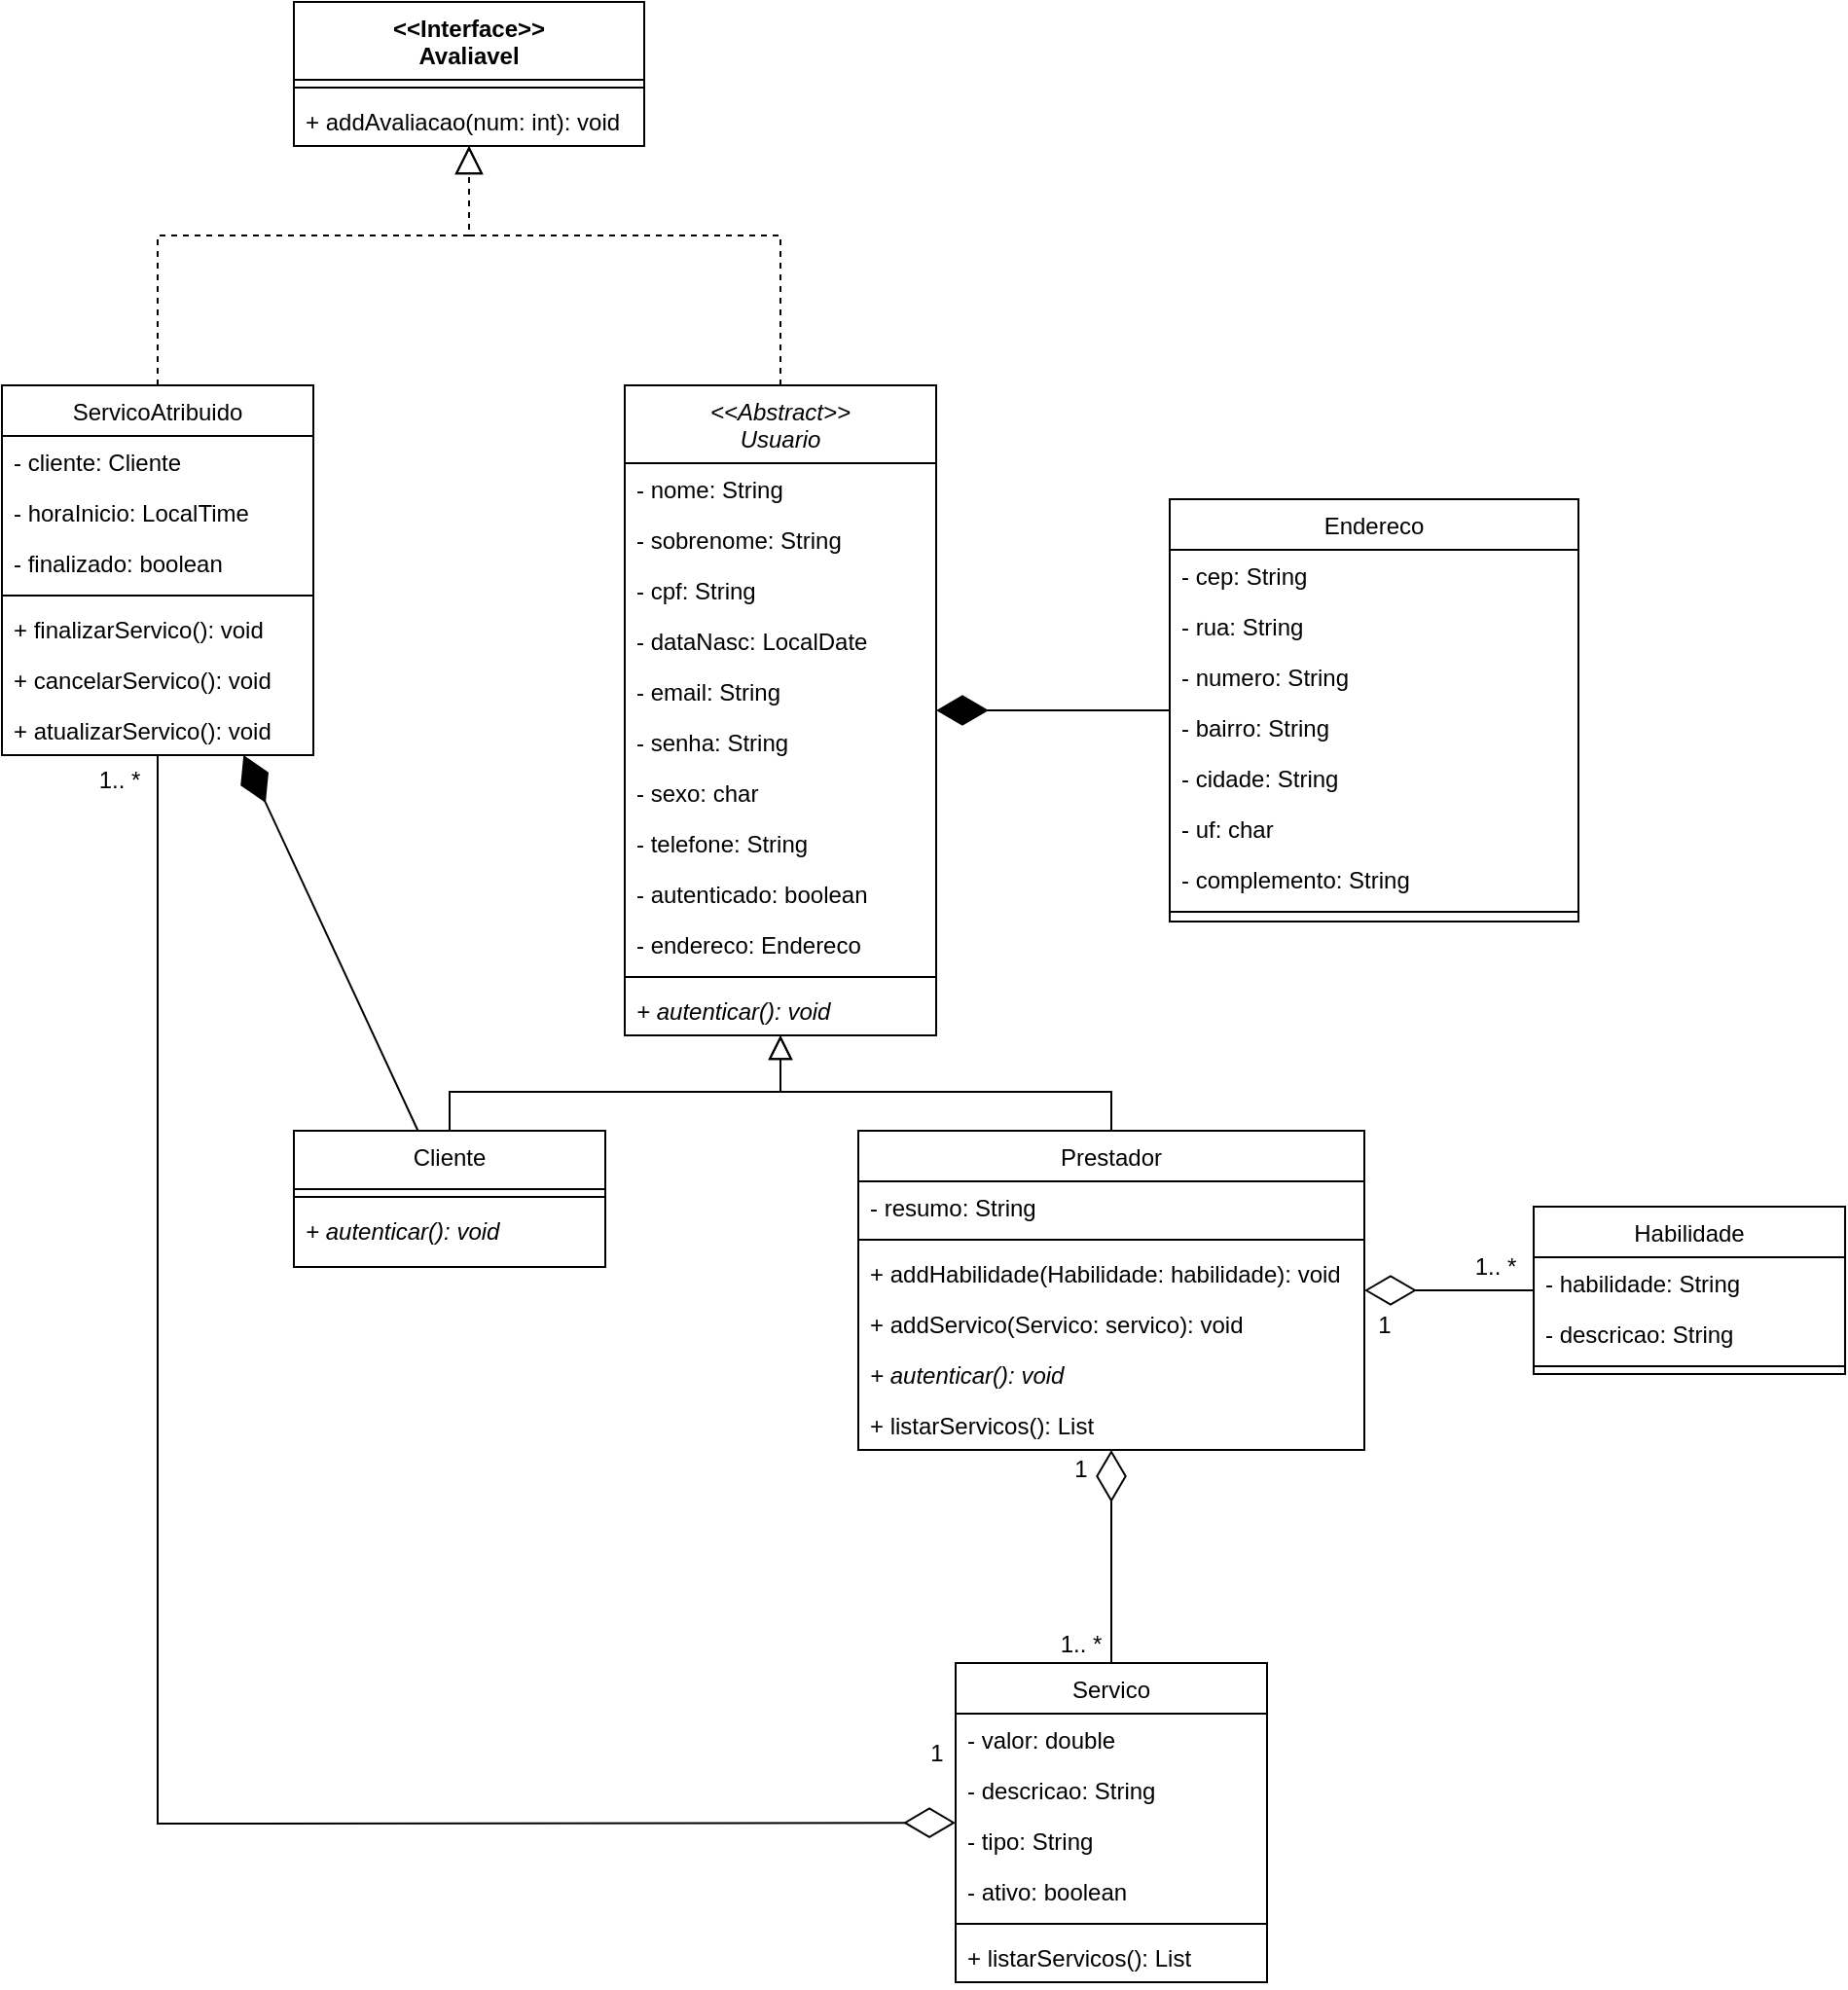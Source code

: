 <mxfile version="15.8.4" type="device"><diagram id="C5RBs43oDa-KdzZeNtuy" name="Page-1"><mxGraphModel dx="1508" dy="963" grid="1" gridSize="10" guides="1" tooltips="1" connect="1" arrows="1" fold="1" page="0" pageScale="1" pageWidth="827" pageHeight="1169" math="0" shadow="0"><root><mxCell id="WIyWlLk6GJQsqaUBKTNV-0"/><mxCell id="WIyWlLk6GJQsqaUBKTNV-1" parent="WIyWlLk6GJQsqaUBKTNV-0"/><mxCell id="zkfFHV4jXpPFQw0GAbJ--0" value="&lt;&lt;Abstract&gt;&gt;&#10;Usuario" style="swimlane;fontStyle=2;align=center;verticalAlign=top;childLayout=stackLayout;horizontal=1;startSize=40;horizontalStack=0;resizeParent=1;resizeLast=0;collapsible=1;marginBottom=0;rounded=0;shadow=0;strokeWidth=1;" parent="WIyWlLk6GJQsqaUBKTNV-1" vertex="1"><mxGeometry x="200" y="-103" width="160" height="334" as="geometry"><mxRectangle x="230" y="140" width="160" height="26" as="alternateBounds"/></mxGeometry></mxCell><mxCell id="zkfFHV4jXpPFQw0GAbJ--1" value="- nome: String" style="text;align=left;verticalAlign=top;spacingLeft=4;spacingRight=4;overflow=hidden;rotatable=0;points=[[0,0.5],[1,0.5]];portConstraint=eastwest;" parent="zkfFHV4jXpPFQw0GAbJ--0" vertex="1"><mxGeometry y="40" width="160" height="26" as="geometry"/></mxCell><mxCell id="zkfFHV4jXpPFQw0GAbJ--2" value="- sobrenome: String" style="text;align=left;verticalAlign=top;spacingLeft=4;spacingRight=4;overflow=hidden;rotatable=0;points=[[0,0.5],[1,0.5]];portConstraint=eastwest;rounded=0;shadow=0;html=0;" parent="zkfFHV4jXpPFQw0GAbJ--0" vertex="1"><mxGeometry y="66" width="160" height="26" as="geometry"/></mxCell><mxCell id="zkfFHV4jXpPFQw0GAbJ--3" value="- cpf: String" style="text;align=left;verticalAlign=top;spacingLeft=4;spacingRight=4;overflow=hidden;rotatable=0;points=[[0,0.5],[1,0.5]];portConstraint=eastwest;rounded=0;shadow=0;html=0;" parent="zkfFHV4jXpPFQw0GAbJ--0" vertex="1"><mxGeometry y="92" width="160" height="26" as="geometry"/></mxCell><mxCell id="D8WixACL9fSEaVHudQqP-8" value="- dataNasc: LocalDate" style="text;align=left;verticalAlign=top;spacingLeft=4;spacingRight=4;overflow=hidden;rotatable=0;points=[[0,0.5],[1,0.5]];portConstraint=eastwest;rounded=0;shadow=0;html=0;" parent="zkfFHV4jXpPFQw0GAbJ--0" vertex="1"><mxGeometry y="118" width="160" height="26" as="geometry"/></mxCell><mxCell id="D8WixACL9fSEaVHudQqP-5" value="- email: String" style="text;align=left;verticalAlign=top;spacingLeft=4;spacingRight=4;overflow=hidden;rotatable=0;points=[[0,0.5],[1,0.5]];portConstraint=eastwest;rounded=0;shadow=0;html=0;" parent="zkfFHV4jXpPFQw0GAbJ--0" vertex="1"><mxGeometry y="144" width="160" height="26" as="geometry"/></mxCell><mxCell id="D8WixACL9fSEaVHudQqP-6" value="- senha: String" style="text;align=left;verticalAlign=top;spacingLeft=4;spacingRight=4;overflow=hidden;rotatable=0;points=[[0,0.5],[1,0.5]];portConstraint=eastwest;rounded=0;shadow=0;html=0;" parent="zkfFHV4jXpPFQw0GAbJ--0" vertex="1"><mxGeometry y="170" width="160" height="26" as="geometry"/></mxCell><mxCell id="D8WixACL9fSEaVHudQqP-7" value="- sexo: char" style="text;align=left;verticalAlign=top;spacingLeft=4;spacingRight=4;overflow=hidden;rotatable=0;points=[[0,0.5],[1,0.5]];portConstraint=eastwest;rounded=0;shadow=0;html=0;" parent="zkfFHV4jXpPFQw0GAbJ--0" vertex="1"><mxGeometry y="196" width="160" height="26" as="geometry"/></mxCell><mxCell id="D8WixACL9fSEaVHudQqP-4" value="- telefone: String" style="text;align=left;verticalAlign=top;spacingLeft=4;spacingRight=4;overflow=hidden;rotatable=0;points=[[0,0.5],[1,0.5]];portConstraint=eastwest;rounded=0;shadow=0;html=0;" parent="zkfFHV4jXpPFQw0GAbJ--0" vertex="1"><mxGeometry y="222" width="160" height="26" as="geometry"/></mxCell><mxCell id="dWXw0dy_GpNB4aG-Jk_U-0" value="- autenticado: boolean" style="text;align=left;verticalAlign=top;spacingLeft=4;spacingRight=4;overflow=hidden;rotatable=0;points=[[0,0.5],[1,0.5]];portConstraint=eastwest;rounded=0;shadow=0;html=0;" parent="zkfFHV4jXpPFQw0GAbJ--0" vertex="1"><mxGeometry y="248" width="160" height="26" as="geometry"/></mxCell><mxCell id="D8WixACL9fSEaVHudQqP-12" value="- endereco: Endereco" style="text;align=left;verticalAlign=top;spacingLeft=4;spacingRight=4;overflow=hidden;rotatable=0;points=[[0,0.5],[1,0.5]];portConstraint=eastwest;rounded=0;shadow=0;html=0;" parent="zkfFHV4jXpPFQw0GAbJ--0" vertex="1"><mxGeometry y="274" width="160" height="26" as="geometry"/></mxCell><mxCell id="zkfFHV4jXpPFQw0GAbJ--4" value="" style="line;html=1;strokeWidth=1;align=left;verticalAlign=middle;spacingTop=-1;spacingLeft=3;spacingRight=3;rotatable=0;labelPosition=right;points=[];portConstraint=eastwest;" parent="zkfFHV4jXpPFQw0GAbJ--0" vertex="1"><mxGeometry y="300" width="160" height="8" as="geometry"/></mxCell><mxCell id="VQRVEhtyrzhf-ed0YvSU-0" value="+ autenticar(): void" style="text;align=left;verticalAlign=top;spacingLeft=4;spacingRight=4;overflow=hidden;rotatable=0;points=[[0,0.5],[1,0.5]];portConstraint=eastwest;rounded=0;shadow=0;html=0;fontStyle=2" parent="zkfFHV4jXpPFQw0GAbJ--0" vertex="1"><mxGeometry y="308" width="160" height="26" as="geometry"/></mxCell><mxCell id="zkfFHV4jXpPFQw0GAbJ--6" value="Cliente" style="swimlane;fontStyle=0;align=center;verticalAlign=top;childLayout=stackLayout;horizontal=1;startSize=30;horizontalStack=0;resizeParent=1;resizeLast=0;collapsible=1;marginBottom=0;rounded=0;shadow=0;strokeWidth=1;" parent="WIyWlLk6GJQsqaUBKTNV-1" vertex="1"><mxGeometry x="30" y="280" width="160" height="70" as="geometry"><mxRectangle x="130" y="380" width="160" height="26" as="alternateBounds"/></mxGeometry></mxCell><mxCell id="zkfFHV4jXpPFQw0GAbJ--9" value="" style="line;html=1;strokeWidth=1;align=left;verticalAlign=middle;spacingTop=-1;spacingLeft=3;spacingRight=3;rotatable=0;labelPosition=right;points=[];portConstraint=eastwest;" parent="zkfFHV4jXpPFQw0GAbJ--6" vertex="1"><mxGeometry y="30" width="160" height="8" as="geometry"/></mxCell><mxCell id="VQRVEhtyrzhf-ed0YvSU-1" value="+ autenticar(): void" style="text;align=left;verticalAlign=top;spacingLeft=4;spacingRight=4;overflow=hidden;rotatable=0;points=[[0,0.5],[1,0.5]];portConstraint=eastwest;rounded=0;shadow=0;html=0;fontStyle=2" parent="zkfFHV4jXpPFQw0GAbJ--6" vertex="1"><mxGeometry y="38" width="160" height="26" as="geometry"/></mxCell><mxCell id="zkfFHV4jXpPFQw0GAbJ--12" value="" style="endArrow=block;endSize=10;endFill=0;shadow=0;strokeWidth=1;rounded=0;edgeStyle=elbowEdgeStyle;elbow=vertical;entryX=0.5;entryY=1;entryDx=0;entryDy=0;exitX=0.5;exitY=0;exitDx=0;exitDy=0;" parent="WIyWlLk6GJQsqaUBKTNV-1" source="zkfFHV4jXpPFQw0GAbJ--6" target="zkfFHV4jXpPFQw0GAbJ--0" edge="1"><mxGeometry width="160" relative="1" as="geometry"><mxPoint x="200" y="203" as="sourcePoint"/><mxPoint x="200" y="203" as="targetPoint"/><Array as="points"><mxPoint x="270" y="260"/><mxPoint x="390" y="320"/><mxPoint x="380" y="300"/></Array></mxGeometry></mxCell><mxCell id="zkfFHV4jXpPFQw0GAbJ--13" value="Prestador" style="swimlane;fontStyle=0;align=center;verticalAlign=top;childLayout=stackLayout;horizontal=1;startSize=26;horizontalStack=0;resizeParent=1;resizeLast=0;collapsible=1;marginBottom=0;rounded=0;shadow=0;strokeWidth=1;" parent="WIyWlLk6GJQsqaUBKTNV-1" vertex="1"><mxGeometry x="320" y="280" width="260" height="164" as="geometry"><mxRectangle x="340" y="380" width="170" height="26" as="alternateBounds"/></mxGeometry></mxCell><mxCell id="zkfFHV4jXpPFQw0GAbJ--14" value="- resumo: String" style="text;align=left;verticalAlign=top;spacingLeft=4;spacingRight=4;overflow=hidden;rotatable=0;points=[[0,0.5],[1,0.5]];portConstraint=eastwest;" parent="zkfFHV4jXpPFQw0GAbJ--13" vertex="1"><mxGeometry y="26" width="260" height="26" as="geometry"/></mxCell><mxCell id="zkfFHV4jXpPFQw0GAbJ--15" value="" style="line;html=1;strokeWidth=1;align=left;verticalAlign=middle;spacingTop=-1;spacingLeft=3;spacingRight=3;rotatable=0;labelPosition=right;points=[];portConstraint=eastwest;" parent="zkfFHV4jXpPFQw0GAbJ--13" vertex="1"><mxGeometry y="52" width="260" height="8" as="geometry"/></mxCell><mxCell id="D8WixACL9fSEaVHudQqP-20" value="+ addHabilidade(Habilidade: habilidade): void" style="text;align=left;verticalAlign=top;spacingLeft=4;spacingRight=4;overflow=hidden;rotatable=0;points=[[0,0.5],[1,0.5]];portConstraint=eastwest;" parent="zkfFHV4jXpPFQw0GAbJ--13" vertex="1"><mxGeometry y="60" width="260" height="26" as="geometry"/></mxCell><mxCell id="D8WixACL9fSEaVHudQqP-21" value="+ addServico(Servico: servico): void" style="text;align=left;verticalAlign=top;spacingLeft=4;spacingRight=4;overflow=hidden;rotatable=0;points=[[0,0.5],[1,0.5]];portConstraint=eastwest;" parent="zkfFHV4jXpPFQw0GAbJ--13" vertex="1"><mxGeometry y="86" width="260" height="26" as="geometry"/></mxCell><mxCell id="VQRVEhtyrzhf-ed0YvSU-2" value="+ autenticar(): void" style="text;align=left;verticalAlign=top;spacingLeft=4;spacingRight=4;overflow=hidden;rotatable=0;points=[[0,0.5],[1,0.5]];portConstraint=eastwest;rounded=0;shadow=0;html=0;fontStyle=2" parent="zkfFHV4jXpPFQw0GAbJ--13" vertex="1"><mxGeometry y="112" width="260" height="26" as="geometry"/></mxCell><mxCell id="zkfFHV4jXpPFQw0GAbJ--10" value="+ listarServicos(): List" style="text;align=left;verticalAlign=top;spacingLeft=4;spacingRight=4;overflow=hidden;rotatable=0;points=[[0,0.5],[1,0.5]];portConstraint=eastwest;fontStyle=0" parent="zkfFHV4jXpPFQw0GAbJ--13" vertex="1"><mxGeometry y="138" width="260" height="26" as="geometry"/></mxCell><mxCell id="zkfFHV4jXpPFQw0GAbJ--16" value="" style="endArrow=block;endSize=10;endFill=0;shadow=0;strokeWidth=1;rounded=0;edgeStyle=elbowEdgeStyle;elbow=vertical;entryX=0.5;entryY=1;entryDx=0;entryDy=0;" parent="WIyWlLk6GJQsqaUBKTNV-1" source="zkfFHV4jXpPFQw0GAbJ--13" target="zkfFHV4jXpPFQw0GAbJ--0" edge="1"><mxGeometry width="160" relative="1" as="geometry"><mxPoint x="210" y="373" as="sourcePoint"/><mxPoint x="310" y="271" as="targetPoint"/><Array as="points"><mxPoint x="310" y="260"/><mxPoint x="400" y="320"/><mxPoint x="470" y="300"/></Array></mxGeometry></mxCell><mxCell id="zkfFHV4jXpPFQw0GAbJ--17" value="Endereco" style="swimlane;fontStyle=0;align=center;verticalAlign=top;childLayout=stackLayout;horizontal=1;startSize=26;horizontalStack=0;resizeParent=1;resizeLast=0;collapsible=1;marginBottom=0;rounded=0;shadow=0;strokeWidth=1;" parent="WIyWlLk6GJQsqaUBKTNV-1" vertex="1"><mxGeometry x="480" y="-44.5" width="210" height="217" as="geometry"><mxRectangle x="550" y="140" width="160" height="26" as="alternateBounds"/></mxGeometry></mxCell><mxCell id="zkfFHV4jXpPFQw0GAbJ--18" value="- cep: String" style="text;align=left;verticalAlign=top;spacingLeft=4;spacingRight=4;overflow=hidden;rotatable=0;points=[[0,0.5],[1,0.5]];portConstraint=eastwest;" parent="zkfFHV4jXpPFQw0GAbJ--17" vertex="1"><mxGeometry y="26" width="210" height="26" as="geometry"/></mxCell><mxCell id="zkfFHV4jXpPFQw0GAbJ--19" value="- rua: String" style="text;align=left;verticalAlign=top;spacingLeft=4;spacingRight=4;overflow=hidden;rotatable=0;points=[[0,0.5],[1,0.5]];portConstraint=eastwest;rounded=0;shadow=0;html=0;" parent="zkfFHV4jXpPFQw0GAbJ--17" vertex="1"><mxGeometry y="52" width="210" height="26" as="geometry"/></mxCell><mxCell id="zkfFHV4jXpPFQw0GAbJ--20" value="- numero: String" style="text;align=left;verticalAlign=top;spacingLeft=4;spacingRight=4;overflow=hidden;rotatable=0;points=[[0,0.5],[1,0.5]];portConstraint=eastwest;rounded=0;shadow=0;html=0;" parent="zkfFHV4jXpPFQw0GAbJ--17" vertex="1"><mxGeometry y="78" width="210" height="26" as="geometry"/></mxCell><mxCell id="zkfFHV4jXpPFQw0GAbJ--21" value="- bairro: String" style="text;align=left;verticalAlign=top;spacingLeft=4;spacingRight=4;overflow=hidden;rotatable=0;points=[[0,0.5],[1,0.5]];portConstraint=eastwest;rounded=0;shadow=0;html=0;" parent="zkfFHV4jXpPFQw0GAbJ--17" vertex="1"><mxGeometry y="104" width="210" height="26" as="geometry"/></mxCell><mxCell id="zkfFHV4jXpPFQw0GAbJ--22" value="- cidade: String" style="text;align=left;verticalAlign=top;spacingLeft=4;spacingRight=4;overflow=hidden;rotatable=0;points=[[0,0.5],[1,0.5]];portConstraint=eastwest;rounded=0;shadow=0;html=0;" parent="zkfFHV4jXpPFQw0GAbJ--17" vertex="1"><mxGeometry y="130" width="210" height="26" as="geometry"/></mxCell><mxCell id="D8WixACL9fSEaVHudQqP-10" value="- uf: char" style="text;align=left;verticalAlign=top;spacingLeft=4;spacingRight=4;overflow=hidden;rotatable=0;points=[[0,0.5],[1,0.5]];portConstraint=eastwest;rounded=0;shadow=0;html=0;" parent="zkfFHV4jXpPFQw0GAbJ--17" vertex="1"><mxGeometry y="156" width="210" height="26" as="geometry"/></mxCell><mxCell id="D8WixACL9fSEaVHudQqP-9" value="- complemento: String" style="text;align=left;verticalAlign=top;spacingLeft=4;spacingRight=4;overflow=hidden;rotatable=0;points=[[0,0.5],[1,0.5]];portConstraint=eastwest;rounded=0;shadow=0;html=0;" parent="zkfFHV4jXpPFQw0GAbJ--17" vertex="1"><mxGeometry y="182" width="210" height="26" as="geometry"/></mxCell><mxCell id="zkfFHV4jXpPFQw0GAbJ--23" value="" style="line;html=1;strokeWidth=1;align=left;verticalAlign=middle;spacingTop=-1;spacingLeft=3;spacingRight=3;rotatable=0;labelPosition=right;points=[];portConstraint=eastwest;" parent="zkfFHV4jXpPFQw0GAbJ--17" vertex="1"><mxGeometry y="208" width="210" height="8" as="geometry"/></mxCell><mxCell id="D8WixACL9fSEaVHudQqP-0" value="Habilidade&#10;" style="swimlane;fontStyle=0;align=center;verticalAlign=top;childLayout=stackLayout;horizontal=1;startSize=26;horizontalStack=0;resizeParent=1;resizeLast=0;collapsible=1;marginBottom=0;rounded=0;shadow=0;strokeWidth=1;" parent="WIyWlLk6GJQsqaUBKTNV-1" vertex="1"><mxGeometry x="667" y="319" width="160" height="86" as="geometry"><mxRectangle x="340" y="380" width="170" height="26" as="alternateBounds"/></mxGeometry></mxCell><mxCell id="D8WixACL9fSEaVHudQqP-1" value="- habilidade: String" style="text;align=left;verticalAlign=top;spacingLeft=4;spacingRight=4;overflow=hidden;rotatable=0;points=[[0,0.5],[1,0.5]];portConstraint=eastwest;" parent="D8WixACL9fSEaVHudQqP-0" vertex="1"><mxGeometry y="26" width="160" height="26" as="geometry"/></mxCell><mxCell id="D8WixACL9fSEaVHudQqP-13" value="- descricao: String" style="text;align=left;verticalAlign=top;spacingLeft=4;spacingRight=4;overflow=hidden;rotatable=0;points=[[0,0.5],[1,0.5]];portConstraint=eastwest;" parent="D8WixACL9fSEaVHudQqP-0" vertex="1"><mxGeometry y="52" width="160" height="26" as="geometry"/></mxCell><mxCell id="D8WixACL9fSEaVHudQqP-2" value="" style="line;html=1;strokeWidth=1;align=left;verticalAlign=middle;spacingTop=-1;spacingLeft=3;spacingRight=3;rotatable=0;labelPosition=right;points=[];portConstraint=eastwest;" parent="D8WixACL9fSEaVHudQqP-0" vertex="1"><mxGeometry y="78" width="160" height="8" as="geometry"/></mxCell><mxCell id="D8WixACL9fSEaVHudQqP-3" value="" style="endArrow=diamondThin;endFill=0;endSize=24;html=1;rounded=0;" parent="WIyWlLk6GJQsqaUBKTNV-1" source="D8WixACL9fSEaVHudQqP-0" target="zkfFHV4jXpPFQw0GAbJ--13" edge="1"><mxGeometry width="160" relative="1" as="geometry"><mxPoint x="340" y="360" as="sourcePoint"/><mxPoint x="500" y="360" as="targetPoint"/></mxGeometry></mxCell><mxCell id="D8WixACL9fSEaVHudQqP-11" value="" style="endArrow=diamondThin;endFill=1;endSize=24;html=1;rounded=0;" parent="WIyWlLk6GJQsqaUBKTNV-1" source="zkfFHV4jXpPFQw0GAbJ--17" target="zkfFHV4jXpPFQw0GAbJ--0" edge="1"><mxGeometry width="160" relative="1" as="geometry"><mxPoint x="520" y="160" as="sourcePoint"/><mxPoint x="680" y="160" as="targetPoint"/><Array as="points"><mxPoint x="460" y="64"/></Array></mxGeometry></mxCell><mxCell id="D8WixACL9fSEaVHudQqP-15" value="Servico" style="swimlane;fontStyle=0;align=center;verticalAlign=top;childLayout=stackLayout;horizontal=1;startSize=26;horizontalStack=0;resizeParent=1;resizeLast=0;collapsible=1;marginBottom=0;rounded=0;shadow=0;strokeWidth=1;" parent="WIyWlLk6GJQsqaUBKTNV-1" vertex="1"><mxGeometry x="370" y="553.5" width="160" height="164" as="geometry"><mxRectangle x="340" y="380" width="170" height="26" as="alternateBounds"/></mxGeometry></mxCell><mxCell id="D8WixACL9fSEaVHudQqP-16" value="- valor: double" style="text;align=left;verticalAlign=top;spacingLeft=4;spacingRight=4;overflow=hidden;rotatable=0;points=[[0,0.5],[1,0.5]];portConstraint=eastwest;" parent="D8WixACL9fSEaVHudQqP-15" vertex="1"><mxGeometry y="26" width="160" height="26" as="geometry"/></mxCell><mxCell id="D8WixACL9fSEaVHudQqP-17" value="- descricao: String" style="text;align=left;verticalAlign=top;spacingLeft=4;spacingRight=4;overflow=hidden;rotatable=0;points=[[0,0.5],[1,0.5]];portConstraint=eastwest;" parent="D8WixACL9fSEaVHudQqP-15" vertex="1"><mxGeometry y="52" width="160" height="26" as="geometry"/></mxCell><mxCell id="D8WixACL9fSEaVHudQqP-26" value="- tipo: String" style="text;align=left;verticalAlign=top;spacingLeft=4;spacingRight=4;overflow=hidden;rotatable=0;points=[[0,0.5],[1,0.5]];portConstraint=eastwest;" parent="D8WixACL9fSEaVHudQqP-15" vertex="1"><mxGeometry y="78" width="160" height="26" as="geometry"/></mxCell><mxCell id="hD7npg4LWTfFkysgxSxe-1" value="- ativo: boolean" style="text;align=left;verticalAlign=top;spacingLeft=4;spacingRight=4;overflow=hidden;rotatable=0;points=[[0,0.5],[1,0.5]];portConstraint=eastwest;" parent="D8WixACL9fSEaVHudQqP-15" vertex="1"><mxGeometry y="104" width="160" height="26" as="geometry"/></mxCell><mxCell id="D8WixACL9fSEaVHudQqP-18" value="" style="line;html=1;strokeWidth=1;align=left;verticalAlign=middle;spacingTop=-1;spacingLeft=3;spacingRight=3;rotatable=0;labelPosition=right;points=[];portConstraint=eastwest;" parent="D8WixACL9fSEaVHudQqP-15" vertex="1"><mxGeometry y="130" width="160" height="8" as="geometry"/></mxCell><mxCell id="D2otkqi-k76KAW8nr6D6-4" value="+ listarServicos(): List" style="text;align=left;verticalAlign=top;spacingLeft=4;spacingRight=4;overflow=hidden;rotatable=0;points=[[0,0.5],[1,0.5]];portConstraint=eastwest;fontStyle=0" parent="D8WixACL9fSEaVHudQqP-15" vertex="1"><mxGeometry y="138" width="160" height="26" as="geometry"/></mxCell><mxCell id="D8WixACL9fSEaVHudQqP-19" value="" style="endArrow=diamondThin;endFill=0;endSize=24;html=1;rounded=0;" parent="WIyWlLk6GJQsqaUBKTNV-1" source="D8WixACL9fSEaVHudQqP-15" target="zkfFHV4jXpPFQw0GAbJ--13" edge="1"><mxGeometry width="160" relative="1" as="geometry"><mxPoint x="400" y="490" as="sourcePoint"/><mxPoint x="420" y="456" as="targetPoint"/><Array as="points"/></mxGeometry></mxCell><mxCell id="D8WixACL9fSEaVHudQqP-27" value="1.. *" style="text;html=1;align=center;verticalAlign=middle;resizable=0;points=[];autosize=1;strokeColor=none;fillColor=none;" parent="WIyWlLk6GJQsqaUBKTNV-1" vertex="1"><mxGeometry x="414" y="533.5" width="40" height="20" as="geometry"/></mxCell><mxCell id="D8WixACL9fSEaVHudQqP-28" value="1" style="text;html=1;align=center;verticalAlign=middle;resizable=0;points=[];autosize=1;strokeColor=none;fillColor=none;" parent="WIyWlLk6GJQsqaUBKTNV-1" vertex="1"><mxGeometry x="424" y="444" width="20" height="20" as="geometry"/></mxCell><mxCell id="D8WixACL9fSEaVHudQqP-29" value="1.. *" style="text;html=1;align=center;verticalAlign=middle;resizable=0;points=[];autosize=1;strokeColor=none;fillColor=none;" parent="WIyWlLk6GJQsqaUBKTNV-1" vertex="1"><mxGeometry x="627" y="340" width="40" height="20" as="geometry"/></mxCell><mxCell id="D8WixACL9fSEaVHudQqP-30" value="1" style="text;html=1;align=center;verticalAlign=middle;resizable=0;points=[];autosize=1;strokeColor=none;fillColor=none;" parent="WIyWlLk6GJQsqaUBKTNV-1" vertex="1"><mxGeometry x="580" y="370" width="20" height="20" as="geometry"/></mxCell><mxCell id="dWXw0dy_GpNB4aG-Jk_U-1" value="ServicoAtribuido" style="swimlane;fontStyle=0;align=center;verticalAlign=top;childLayout=stackLayout;horizontal=1;startSize=26;horizontalStack=0;resizeParent=1;resizeLast=0;collapsible=1;marginBottom=0;rounded=0;shadow=0;strokeWidth=1;" parent="WIyWlLk6GJQsqaUBKTNV-1" vertex="1"><mxGeometry x="-120" y="-103" width="160" height="190" as="geometry"><mxRectangle x="340" y="380" width="170" height="26" as="alternateBounds"/></mxGeometry></mxCell><mxCell id="dWXw0dy_GpNB4aG-Jk_U-8" value="- cliente: Cliente" style="text;align=left;verticalAlign=top;spacingLeft=4;spacingRight=4;overflow=hidden;rotatable=0;points=[[0,0.5],[1,0.5]];portConstraint=eastwest;" parent="dWXw0dy_GpNB4aG-Jk_U-1" vertex="1"><mxGeometry y="26" width="160" height="26" as="geometry"/></mxCell><mxCell id="dWXw0dy_GpNB4aG-Jk_U-13" value="- horaInicio: LocalTime" style="text;align=left;verticalAlign=top;spacingLeft=4;spacingRight=4;overflow=hidden;rotatable=0;points=[[0,0.5],[1,0.5]];portConstraint=eastwest;" parent="dWXw0dy_GpNB4aG-Jk_U-1" vertex="1"><mxGeometry y="52" width="160" height="26" as="geometry"/></mxCell><mxCell id="dWXw0dy_GpNB4aG-Jk_U-5" value="- finalizado: boolean" style="text;align=left;verticalAlign=top;spacingLeft=4;spacingRight=4;overflow=hidden;rotatable=0;points=[[0,0.5],[1,0.5]];portConstraint=eastwest;" parent="dWXw0dy_GpNB4aG-Jk_U-1" vertex="1"><mxGeometry y="78" width="160" height="26" as="geometry"/></mxCell><mxCell id="dWXw0dy_GpNB4aG-Jk_U-6" value="" style="line;html=1;strokeWidth=1;align=left;verticalAlign=middle;spacingTop=-1;spacingLeft=3;spacingRight=3;rotatable=0;labelPosition=right;points=[];portConstraint=eastwest;" parent="dWXw0dy_GpNB4aG-Jk_U-1" vertex="1"><mxGeometry y="104" width="160" height="8" as="geometry"/></mxCell><mxCell id="hD7npg4LWTfFkysgxSxe-2" value="+ finalizarServico(): void" style="text;align=left;verticalAlign=top;spacingLeft=4;spacingRight=4;overflow=hidden;rotatable=0;points=[[0,0.5],[1,0.5]];portConstraint=eastwest;fontStyle=0" parent="dWXw0dy_GpNB4aG-Jk_U-1" vertex="1"><mxGeometry y="112" width="160" height="26" as="geometry"/></mxCell><mxCell id="dWXw0dy_GpNB4aG-Jk_U-12" value="+ cancelarServico(): void" style="text;align=left;verticalAlign=top;spacingLeft=4;spacingRight=4;overflow=hidden;rotatable=0;points=[[0,0.5],[1,0.5]];portConstraint=eastwest;fontStyle=0" parent="dWXw0dy_GpNB4aG-Jk_U-1" vertex="1"><mxGeometry y="138" width="160" height="26" as="geometry"/></mxCell><mxCell id="dWXw0dy_GpNB4aG-Jk_U-10" value="+ atualizarServico(): void" style="text;align=left;verticalAlign=top;spacingLeft=4;spacingRight=4;overflow=hidden;rotatable=0;points=[[0,0.5],[1,0.5]];portConstraint=eastwest;fontStyle=0" parent="dWXw0dy_GpNB4aG-Jk_U-1" vertex="1"><mxGeometry y="164" width="160" height="26" as="geometry"/></mxCell><mxCell id="D2otkqi-k76KAW8nr6D6-0" value="" style="endArrow=diamondThin;endFill=0;endSize=24;html=1;rounded=0;" parent="WIyWlLk6GJQsqaUBKTNV-1" source="dWXw0dy_GpNB4aG-Jk_U-1" target="D8WixACL9fSEaVHudQqP-15" edge="1"><mxGeometry width="160" relative="1" as="geometry"><mxPoint x="430" y="590" as="sourcePoint"/><mxPoint x="590" y="590" as="targetPoint"/><Array as="points"><mxPoint x="-40" y="636"/></Array></mxGeometry></mxCell><mxCell id="D2otkqi-k76KAW8nr6D6-1" value="1" style="text;html=1;align=center;verticalAlign=middle;resizable=0;points=[];autosize=1;strokeColor=none;fillColor=none;" parent="WIyWlLk6GJQsqaUBKTNV-1" vertex="1"><mxGeometry x="350" y="590" width="20" height="20" as="geometry"/></mxCell><mxCell id="D2otkqi-k76KAW8nr6D6-2" value="1.. *" style="text;html=1;align=center;verticalAlign=middle;resizable=0;points=[];autosize=1;strokeColor=none;fillColor=none;" parent="WIyWlLk6GJQsqaUBKTNV-1" vertex="1"><mxGeometry x="-80" y="90" width="40" height="20" as="geometry"/></mxCell><mxCell id="QJq_XfztTQXXngEvOtXv-0" value="&lt;&lt;Interface&gt;&gt;&#10;Avaliavel" style="swimlane;fontStyle=1;align=center;verticalAlign=top;childLayout=stackLayout;horizontal=1;startSize=40;horizontalStack=0;resizeParent=1;resizeParentMax=0;resizeLast=0;collapsible=1;marginBottom=0;" vertex="1" parent="WIyWlLk6GJQsqaUBKTNV-1"><mxGeometry x="30" y="-300" width="180" height="74" as="geometry"/></mxCell><mxCell id="QJq_XfztTQXXngEvOtXv-2" value="" style="line;strokeWidth=1;fillColor=none;align=left;verticalAlign=middle;spacingTop=-1;spacingLeft=3;spacingRight=3;rotatable=0;labelPosition=right;points=[];portConstraint=eastwest;" vertex="1" parent="QJq_XfztTQXXngEvOtXv-0"><mxGeometry y="40" width="180" height="8" as="geometry"/></mxCell><mxCell id="QJq_XfztTQXXngEvOtXv-3" value="+ addAvaliacao(num: int): void" style="text;strokeColor=none;fillColor=none;align=left;verticalAlign=top;spacingLeft=4;spacingRight=4;overflow=hidden;rotatable=0;points=[[0,0.5],[1,0.5]];portConstraint=eastwest;" vertex="1" parent="QJq_XfztTQXXngEvOtXv-0"><mxGeometry y="48" width="180" height="26" as="geometry"/></mxCell><mxCell id="QJq_XfztTQXXngEvOtXv-5" value="" style="endArrow=block;dashed=1;endFill=0;endSize=12;html=1;rounded=0;" edge="1" parent="WIyWlLk6GJQsqaUBKTNV-1" source="dWXw0dy_GpNB4aG-Jk_U-1" target="QJq_XfztTQXXngEvOtXv-0"><mxGeometry width="160" relative="1" as="geometry"><mxPoint x="80" y="-200" as="sourcePoint"/><mxPoint x="240" y="-200" as="targetPoint"/><Array as="points"><mxPoint x="-40" y="-180"/><mxPoint x="120" y="-180"/></Array></mxGeometry></mxCell><mxCell id="QJq_XfztTQXXngEvOtXv-6" value="" style="endArrow=block;dashed=1;endFill=0;endSize=12;html=1;rounded=0;" edge="1" parent="WIyWlLk6GJQsqaUBKTNV-1" source="zkfFHV4jXpPFQw0GAbJ--0" target="QJq_XfztTQXXngEvOtXv-0"><mxGeometry width="160" relative="1" as="geometry"><mxPoint x="80" y="-220" as="sourcePoint"/><mxPoint x="240" y="-220" as="targetPoint"/><Array as="points"><mxPoint x="280" y="-180"/><mxPoint x="120" y="-180"/></Array></mxGeometry></mxCell><mxCell id="QJq_XfztTQXXngEvOtXv-7" value="" style="endArrow=diamondThin;endFill=1;endSize=24;html=1;rounded=0;" edge="1" parent="WIyWlLk6GJQsqaUBKTNV-1" source="zkfFHV4jXpPFQw0GAbJ--6" target="dWXw0dy_GpNB4aG-Jk_U-1"><mxGeometry width="160" relative="1" as="geometry"><mxPoint x="170" y="240" as="sourcePoint"/><mxPoint x="330" y="240" as="targetPoint"/></mxGeometry></mxCell></root></mxGraphModel></diagram></mxfile>